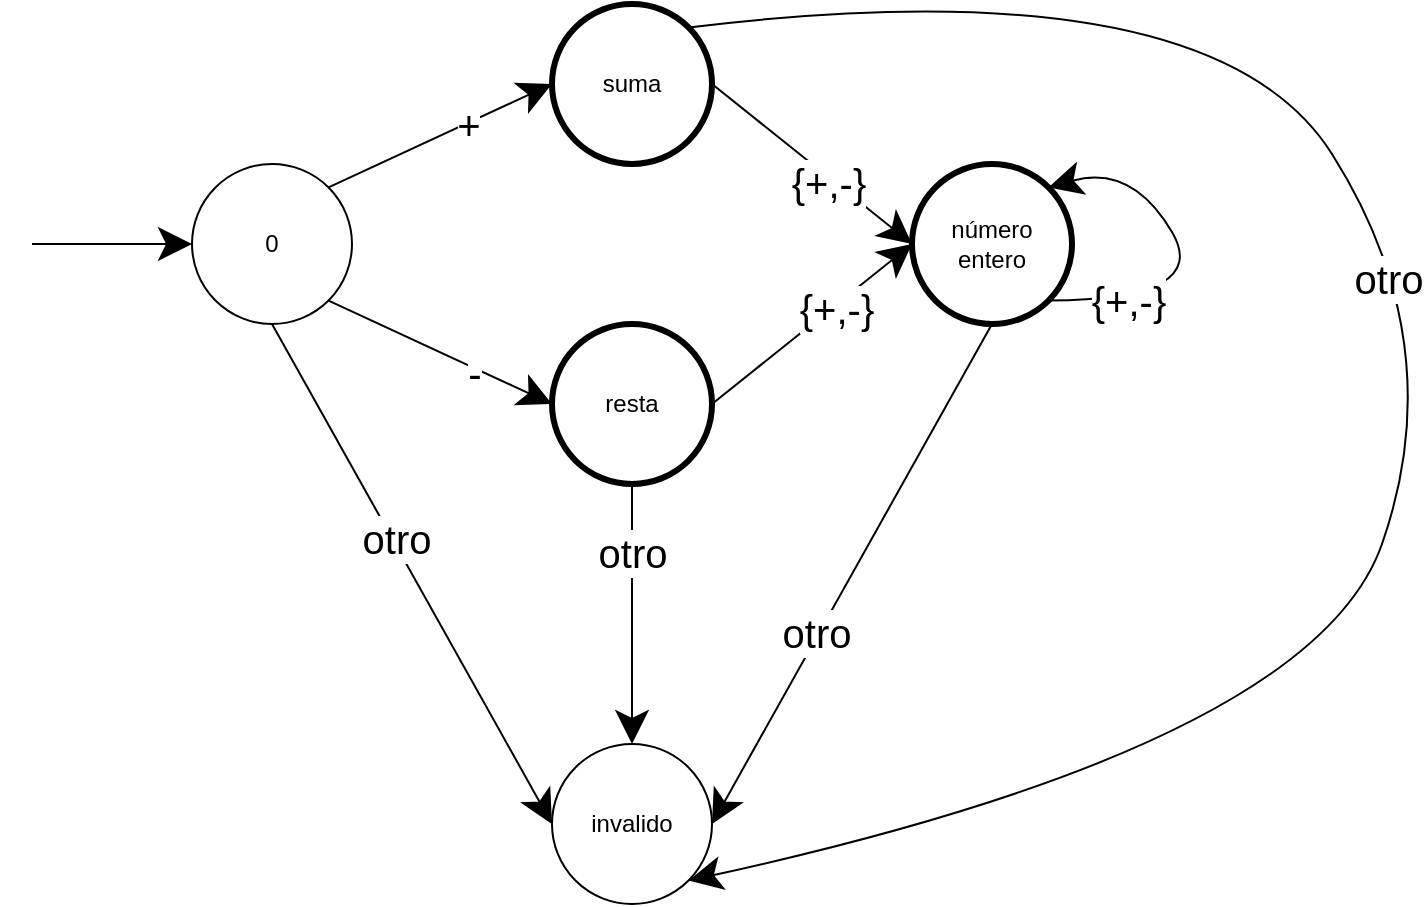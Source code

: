<mxfile version="15.3.4" type="device" pages="4"><diagram id="dsq37ywxfhs90imhGauE" name="Page-1"><mxGraphModel dx="1422" dy="725" grid="1" gridSize="10" guides="1" tooltips="1" connect="1" arrows="1" fold="1" page="1" pageScale="1" pageWidth="850" pageHeight="1100" math="0" shadow="0"><root><mxCell id="0"/><mxCell id="1" parent="0"/><mxCell id="EtIt2_x0Xszi_glkNeuJ-6" style="edgeStyle=none;curved=1;rounded=0;orthogonalLoop=1;jettySize=auto;html=1;exitX=1;exitY=1;exitDx=0;exitDy=0;entryX=0;entryY=0.5;entryDx=0;entryDy=0;endArrow=classic;startSize=14;endSize=14;sourcePerimeterSpacing=8;targetPerimeterSpacing=8;endFill=1;" edge="1" parent="1" source="EtIt2_x0Xszi_glkNeuJ-2" target="EtIt2_x0Xszi_glkNeuJ-5"><mxGeometry relative="1" as="geometry"/></mxCell><mxCell id="EtIt2_x0Xszi_glkNeuJ-9" value="-" style="edgeLabel;html=1;align=center;verticalAlign=middle;resizable=0;points=[];fontSize=20;" vertex="1" connectable="0" parent="EtIt2_x0Xszi_glkNeuJ-6"><mxGeometry x="0.316" y="-2" relative="1" as="geometry"><mxPoint as="offset"/></mxGeometry></mxCell><mxCell id="EtIt2_x0Xszi_glkNeuJ-7" style="edgeStyle=none;curved=1;rounded=0;orthogonalLoop=1;jettySize=auto;html=1;exitX=1;exitY=0;exitDx=0;exitDy=0;entryX=0;entryY=0.5;entryDx=0;entryDy=0;endArrow=classic;endFill=1;startSize=14;endSize=14;sourcePerimeterSpacing=8;targetPerimeterSpacing=8;" edge="1" parent="1" source="EtIt2_x0Xszi_glkNeuJ-2" target="EtIt2_x0Xszi_glkNeuJ-4"><mxGeometry relative="1" as="geometry"/></mxCell><mxCell id="EtIt2_x0Xszi_glkNeuJ-8" value="&lt;div style=&quot;font-size: 20px;&quot;&gt;+&lt;/div&gt;" style="edgeLabel;html=1;align=center;verticalAlign=middle;resizable=0;points=[];fontSize=20;" vertex="1" connectable="0" parent="EtIt2_x0Xszi_glkNeuJ-7"><mxGeometry x="0.251" relative="1" as="geometry"><mxPoint as="offset"/></mxGeometry></mxCell><mxCell id="qRuNoVvkEdt4hJols6TD-2" style="edgeStyle=none;curved=1;rounded=0;orthogonalLoop=1;jettySize=auto;html=1;exitX=0.5;exitY=1;exitDx=0;exitDy=0;entryX=0;entryY=0.5;entryDx=0;entryDy=0;fontSize=20;endArrow=classic;endFill=1;startSize=14;endSize=14;sourcePerimeterSpacing=8;targetPerimeterSpacing=8;" edge="1" parent="1" source="EtIt2_x0Xszi_glkNeuJ-2" target="qRuNoVvkEdt4hJols6TD-1"><mxGeometry relative="1" as="geometry"/></mxCell><mxCell id="qRuNoVvkEdt4hJols6TD-3" value="otro" style="edgeLabel;html=1;align=center;verticalAlign=middle;resizable=0;points=[];fontSize=20;" vertex="1" connectable="0" parent="qRuNoVvkEdt4hJols6TD-2"><mxGeometry x="-0.137" y="2" relative="1" as="geometry"><mxPoint as="offset"/></mxGeometry></mxCell><mxCell id="EtIt2_x0Xszi_glkNeuJ-2" value="0" style="ellipse;whiteSpace=wrap;html=1;aspect=fixed;hachureGap=4;pointerEvents=0;" vertex="1" parent="1"><mxGeometry x="160" y="360" width="80" height="80" as="geometry"/></mxCell><mxCell id="EtIt2_x0Xszi_glkNeuJ-3" value="" style="endArrow=classic;html=1;startSize=14;endSize=14;sourcePerimeterSpacing=8;targetPerimeterSpacing=8;entryX=0;entryY=0.5;entryDx=0;entryDy=0;" edge="1" parent="1" target="EtIt2_x0Xszi_glkNeuJ-2"><mxGeometry width="50" height="50" relative="1" as="geometry"><mxPoint x="80" y="400" as="sourcePoint"/><mxPoint x="140" y="400" as="targetPoint"/></mxGeometry></mxCell><mxCell id="EtIt2_x0Xszi_glkNeuJ-11" style="edgeStyle=none;curved=1;rounded=0;orthogonalLoop=1;jettySize=auto;html=1;exitX=1;exitY=0.5;exitDx=0;exitDy=0;entryX=0;entryY=0.5;entryDx=0;entryDy=0;fontSize=20;endArrow=classic;endFill=1;startSize=14;endSize=14;sourcePerimeterSpacing=8;targetPerimeterSpacing=8;" edge="1" parent="1" source="EtIt2_x0Xszi_glkNeuJ-4" target="EtIt2_x0Xszi_glkNeuJ-10"><mxGeometry relative="1" as="geometry"/></mxCell><mxCell id="EtIt2_x0Xszi_glkNeuJ-13" value="{+,-}" style="edgeLabel;html=1;align=center;verticalAlign=middle;resizable=0;points=[];fontSize=20;" vertex="1" connectable="0" parent="EtIt2_x0Xszi_glkNeuJ-11"><mxGeometry x="0.185" y="-2" relative="1" as="geometry"><mxPoint as="offset"/></mxGeometry></mxCell><mxCell id="qRuNoVvkEdt4hJols6TD-8" style="edgeStyle=none;curved=1;rounded=0;orthogonalLoop=1;jettySize=auto;html=1;exitX=1;exitY=0;exitDx=0;exitDy=0;entryX=1;entryY=1;entryDx=0;entryDy=0;fontSize=20;endArrow=classic;endFill=1;startSize=14;endSize=14;sourcePerimeterSpacing=8;targetPerimeterSpacing=8;" edge="1" parent="1" source="EtIt2_x0Xszi_glkNeuJ-4" target="qRuNoVvkEdt4hJols6TD-1"><mxGeometry relative="1" as="geometry"><Array as="points"><mxPoint x="670" y="260"/><mxPoint x="790" y="450"/><mxPoint x="720" y="650"/></Array></mxGeometry></mxCell><mxCell id="qRuNoVvkEdt4hJols6TD-9" value="otro" style="edgeLabel;html=1;align=center;verticalAlign=middle;resizable=0;points=[];fontSize=20;" vertex="1" connectable="0" parent="qRuNoVvkEdt4hJols6TD-8"><mxGeometry x="-0.131" y="-10" relative="1" as="geometry"><mxPoint as="offset"/></mxGeometry></mxCell><mxCell id="EtIt2_x0Xszi_glkNeuJ-4" value="suma" style="ellipse;whiteSpace=wrap;html=1;aspect=fixed;hachureGap=4;pointerEvents=0;strokeWidth=3;" vertex="1" parent="1"><mxGeometry x="340" y="280" width="80" height="80" as="geometry"/></mxCell><mxCell id="EtIt2_x0Xszi_glkNeuJ-12" style="edgeStyle=none;curved=1;rounded=0;orthogonalLoop=1;jettySize=auto;html=1;exitX=1;exitY=0.5;exitDx=0;exitDy=0;entryX=0;entryY=0.5;entryDx=0;entryDy=0;fontSize=20;endArrow=classic;endFill=1;startSize=14;endSize=14;sourcePerimeterSpacing=8;targetPerimeterSpacing=8;" edge="1" parent="1" source="EtIt2_x0Xszi_glkNeuJ-5" target="EtIt2_x0Xszi_glkNeuJ-10"><mxGeometry relative="1" as="geometry"/></mxCell><mxCell id="EtIt2_x0Xszi_glkNeuJ-14" value="{+,-}" style="edgeLabel;html=1;align=center;verticalAlign=middle;resizable=0;points=[];fontSize=20;" vertex="1" connectable="0" parent="EtIt2_x0Xszi_glkNeuJ-12"><mxGeometry x="0.224" y="-1" relative="1" as="geometry"><mxPoint as="offset"/></mxGeometry></mxCell><mxCell id="qRuNoVvkEdt4hJols6TD-6" style="edgeStyle=none;curved=1;rounded=0;orthogonalLoop=1;jettySize=auto;html=1;exitX=0.5;exitY=1;exitDx=0;exitDy=0;entryX=0.5;entryY=0;entryDx=0;entryDy=0;fontSize=20;endArrow=classic;endFill=1;startSize=14;endSize=14;sourcePerimeterSpacing=8;targetPerimeterSpacing=8;" edge="1" parent="1" source="EtIt2_x0Xszi_glkNeuJ-5" target="qRuNoVvkEdt4hJols6TD-1"><mxGeometry relative="1" as="geometry"/></mxCell><mxCell id="qRuNoVvkEdt4hJols6TD-7" value="otro" style="edgeLabel;html=1;align=center;verticalAlign=middle;resizable=0;points=[];fontSize=20;" vertex="1" connectable="0" parent="qRuNoVvkEdt4hJols6TD-6"><mxGeometry x="-0.48" relative="1" as="geometry"><mxPoint as="offset"/></mxGeometry></mxCell><mxCell id="EtIt2_x0Xszi_glkNeuJ-5" value="resta" style="ellipse;whiteSpace=wrap;html=1;aspect=fixed;hachureGap=4;pointerEvents=0;strokeWidth=3;" vertex="1" parent="1"><mxGeometry x="340" y="440" width="80" height="80" as="geometry"/></mxCell><mxCell id="qRuNoVvkEdt4hJols6TD-4" style="edgeStyle=none;curved=1;rounded=0;orthogonalLoop=1;jettySize=auto;html=1;exitX=0.5;exitY=1;exitDx=0;exitDy=0;entryX=1;entryY=0.5;entryDx=0;entryDy=0;fontSize=20;endArrow=classic;endFill=1;startSize=14;endSize=14;sourcePerimeterSpacing=8;targetPerimeterSpacing=8;" edge="1" parent="1" source="EtIt2_x0Xszi_glkNeuJ-10" target="qRuNoVvkEdt4hJols6TD-1"><mxGeometry relative="1" as="geometry"/></mxCell><mxCell id="qRuNoVvkEdt4hJols6TD-5" value="&lt;div&gt;otro&lt;/div&gt;" style="edgeLabel;html=1;align=center;verticalAlign=middle;resizable=0;points=[];fontSize=20;" vertex="1" connectable="0" parent="qRuNoVvkEdt4hJols6TD-4"><mxGeometry x="0.237" y="-2" relative="1" as="geometry"><mxPoint as="offset"/></mxGeometry></mxCell><mxCell id="EtIt2_x0Xszi_glkNeuJ-10" value="&lt;div&gt;número&lt;/div&gt;&lt;div&gt;entero&lt;/div&gt;" style="ellipse;whiteSpace=wrap;html=1;aspect=fixed;hachureGap=4;pointerEvents=0;strokeWidth=3;" vertex="1" parent="1"><mxGeometry x="520" y="360" width="80" height="80" as="geometry"/></mxCell><mxCell id="EtIt2_x0Xszi_glkNeuJ-15" style="edgeStyle=none;curved=1;rounded=0;orthogonalLoop=1;jettySize=auto;html=1;exitX=1;exitY=1;exitDx=0;exitDy=0;entryX=1;entryY=0;entryDx=0;entryDy=0;fontSize=20;endArrow=classic;endFill=1;startSize=14;endSize=14;sourcePerimeterSpacing=8;targetPerimeterSpacing=8;" edge="1" parent="1" source="EtIt2_x0Xszi_glkNeuJ-10" target="EtIt2_x0Xszi_glkNeuJ-10"><mxGeometry relative="1" as="geometry"><Array as="points"><mxPoint x="670" y="428"/><mxPoint x="630" y="360"/></Array></mxGeometry></mxCell><mxCell id="EtIt2_x0Xszi_glkNeuJ-16" value="{+,-}" style="edgeLabel;html=1;align=center;verticalAlign=middle;resizable=0;points=[];fontSize=20;" vertex="1" connectable="0" parent="EtIt2_x0Xszi_glkNeuJ-15"><mxGeometry x="-0.612" relative="1" as="geometry"><mxPoint as="offset"/></mxGeometry></mxCell><mxCell id="qRuNoVvkEdt4hJols6TD-1" value="invalido" style="ellipse;whiteSpace=wrap;html=1;aspect=fixed;hachureGap=4;pointerEvents=0;" vertex="1" parent="1"><mxGeometry x="340" y="650" width="80" height="80" as="geometry"/></mxCell></root></mxGraphModel></diagram><diagram id="F6CL1GU1m-FYoEpmfRcl" name="Page-2"><mxGraphModel dx="1422" dy="725" grid="1" gridSize="10" guides="1" tooltips="1" connect="1" arrows="1" fold="1" page="1" pageScale="1" pageWidth="850" pageHeight="1100" math="0" shadow="0"><root><mxCell id="mpxROw1UfX0_zqS15Z-U-0"/><mxCell id="mpxROw1UfX0_zqS15Z-U-1" parent="mpxROw1UfX0_zqS15Z-U-0"/><mxCell id="mpxROw1UfX0_zqS15Z-U-2" style="edgeStyle=none;curved=1;rounded=0;orthogonalLoop=1;jettySize=auto;html=1;exitX=1;exitY=0;exitDx=0;exitDy=0;entryX=0;entryY=0.5;entryDx=0;entryDy=0;fontSize=20;endArrow=classic;endFill=1;startSize=14;endSize=14;sourcePerimeterSpacing=8;targetPerimeterSpacing=8;" edge="1" parent="mpxROw1UfX0_zqS15Z-U-1" source="mpxROw1UfX0_zqS15Z-U-6" target="mpxROw1UfX0_zqS15Z-U-12"><mxGeometry relative="1" as="geometry"/></mxCell><mxCell id="mpxROw1UfX0_zqS15Z-U-3" value="D" style="edgeLabel;html=1;align=center;verticalAlign=middle;resizable=0;points=[];fontSize=20;" vertex="1" connectable="0" parent="mpxROw1UfX0_zqS15Z-U-2"><mxGeometry x="-0.354" relative="1" as="geometry"><mxPoint as="offset"/></mxGeometry></mxCell><mxCell id="mpxROw1UfX0_zqS15Z-U-4" style="edgeStyle=none;curved=1;rounded=0;orthogonalLoop=1;jettySize=auto;html=1;exitX=1;exitY=1;exitDx=0;exitDy=0;entryX=0;entryY=0.5;entryDx=0;entryDy=0;fontSize=20;endArrow=classic;endFill=1;startSize=14;endSize=14;sourcePerimeterSpacing=8;targetPerimeterSpacing=8;" edge="1" parent="mpxROw1UfX0_zqS15Z-U-1" source="mpxROw1UfX0_zqS15Z-U-6" target="mpxROw1UfX0_zqS15Z-U-26"><mxGeometry relative="1" as="geometry"/></mxCell><mxCell id="mpxROw1UfX0_zqS15Z-U-5" value="!=D" style="edgeLabel;html=1;align=center;verticalAlign=middle;resizable=0;points=[];fontSize=20;" vertex="1" connectable="0" parent="mpxROw1UfX0_zqS15Z-U-4"><mxGeometry x="-0.211" y="-4" relative="1" as="geometry"><mxPoint as="offset"/></mxGeometry></mxCell><mxCell id="mpxROw1UfX0_zqS15Z-U-6" value="0" style="ellipse;whiteSpace=wrap;html=1;aspect=fixed;hachureGap=4;pointerEvents=0;" vertex="1" parent="mpxROw1UfX0_zqS15Z-U-1"><mxGeometry x="160" y="140" width="80" height="80" as="geometry"/></mxCell><mxCell id="mpxROw1UfX0_zqS15Z-U-7" value="" style="endArrow=classic;html=1;startSize=14;endSize=14;sourcePerimeterSpacing=8;targetPerimeterSpacing=8;entryX=0;entryY=0.5;entryDx=0;entryDy=0;" edge="1" parent="mpxROw1UfX0_zqS15Z-U-1"><mxGeometry width="50" height="50" relative="1" as="geometry"><mxPoint x="80" y="179.5" as="sourcePoint"/><mxPoint x="160" y="179.5" as="targetPoint"/></mxGeometry></mxCell><mxCell id="mpxROw1UfX0_zqS15Z-U-8" style="edgeStyle=none;curved=1;rounded=0;orthogonalLoop=1;jettySize=auto;html=1;exitX=1;exitY=0.5;exitDx=0;exitDy=0;entryX=0;entryY=0.5;entryDx=0;entryDy=0;fontSize=20;endArrow=classic;endFill=1;startSize=14;endSize=14;sourcePerimeterSpacing=8;targetPerimeterSpacing=8;" edge="1" parent="mpxROw1UfX0_zqS15Z-U-1" source="mpxROw1UfX0_zqS15Z-U-12" target="mpxROw1UfX0_zqS15Z-U-17"><mxGeometry relative="1" as="geometry"/></mxCell><mxCell id="mpxROw1UfX0_zqS15Z-U-9" value="O" style="edgeLabel;html=1;align=center;verticalAlign=middle;resizable=0;points=[];fontSize=20;" vertex="1" connectable="0" parent="mpxROw1UfX0_zqS15Z-U-8"><mxGeometry x="-0.446" y="2" relative="1" as="geometry"><mxPoint as="offset"/></mxGeometry></mxCell><mxCell id="mpxROw1UfX0_zqS15Z-U-10" style="edgeStyle=none;curved=1;rounded=0;orthogonalLoop=1;jettySize=auto;html=1;exitX=1;exitY=1;exitDx=0;exitDy=0;entryX=0;entryY=0;entryDx=0;entryDy=0;fontSize=20;endArrow=classic;endFill=1;startSize=14;endSize=14;sourcePerimeterSpacing=8;targetPerimeterSpacing=8;" edge="1" parent="mpxROw1UfX0_zqS15Z-U-1" source="mpxROw1UfX0_zqS15Z-U-12" target="mpxROw1UfX0_zqS15Z-U-26"><mxGeometry relative="1" as="geometry"/></mxCell><mxCell id="mpxROw1UfX0_zqS15Z-U-11" value="!=O" style="edgeLabel;html=1;align=center;verticalAlign=middle;resizable=0;points=[];fontSize=20;" vertex="1" connectable="0" parent="mpxROw1UfX0_zqS15Z-U-10"><mxGeometry x="-0.263" relative="1" as="geometry"><mxPoint x="1" as="offset"/></mxGeometry></mxCell><mxCell id="mpxROw1UfX0_zqS15Z-U-12" value="D" style="ellipse;whiteSpace=wrap;html=1;aspect=fixed;hachureGap=4;pointerEvents=0;strokeWidth=3;" vertex="1" parent="mpxROw1UfX0_zqS15Z-U-1"><mxGeometry x="280" y="60" width="80" height="80" as="geometry"/></mxCell><mxCell id="mpxROw1UfX0_zqS15Z-U-13" style="edgeStyle=none;curved=1;rounded=0;orthogonalLoop=1;jettySize=auto;html=1;exitX=1;exitY=0.5;exitDx=0;exitDy=0;entryX=0;entryY=0.5;entryDx=0;entryDy=0;fontSize=20;endArrow=classic;endFill=1;startSize=14;endSize=14;sourcePerimeterSpacing=8;targetPerimeterSpacing=8;" edge="1" parent="mpxROw1UfX0_zqS15Z-U-1" source="mpxROw1UfX0_zqS15Z-U-17" target="mpxROw1UfX0_zqS15Z-U-22"><mxGeometry relative="1" as="geometry"/></mxCell><mxCell id="mpxROw1UfX0_zqS15Z-U-14" value="N" style="edgeLabel;html=1;align=center;verticalAlign=middle;resizable=0;points=[];fontSize=20;" vertex="1" connectable="0" parent="mpxROw1UfX0_zqS15Z-U-13"><mxGeometry x="-0.418" y="-1" relative="1" as="geometry"><mxPoint as="offset"/></mxGeometry></mxCell><mxCell id="mpxROw1UfX0_zqS15Z-U-15" style="edgeStyle=none;curved=1;rounded=0;orthogonalLoop=1;jettySize=auto;html=1;exitX=0.5;exitY=1;exitDx=0;exitDy=0;entryX=0.5;entryY=0;entryDx=0;entryDy=0;fontSize=20;endArrow=classic;endFill=1;startSize=14;endSize=14;sourcePerimeterSpacing=8;targetPerimeterSpacing=8;" edge="1" parent="mpxROw1UfX0_zqS15Z-U-1" source="mpxROw1UfX0_zqS15Z-U-17" target="mpxROw1UfX0_zqS15Z-U-26"><mxGeometry relative="1" as="geometry"/></mxCell><mxCell id="mpxROw1UfX0_zqS15Z-U-16" value="!=N" style="edgeLabel;html=1;align=center;verticalAlign=middle;resizable=0;points=[];fontSize=20;" vertex="1" connectable="0" parent="mpxROw1UfX0_zqS15Z-U-15"><mxGeometry x="-0.387" y="2" relative="1" as="geometry"><mxPoint as="offset"/></mxGeometry></mxCell><mxCell id="mpxROw1UfX0_zqS15Z-U-17" value="DO" style="ellipse;whiteSpace=wrap;html=1;aspect=fixed;hachureGap=4;pointerEvents=0;strokeWidth=3;" vertex="1" parent="mpxROw1UfX0_zqS15Z-U-1"><mxGeometry x="425" y="60" width="80" height="80" as="geometry"/></mxCell><mxCell id="mpxROw1UfX0_zqS15Z-U-18" style="edgeStyle=none;curved=1;rounded=0;orthogonalLoop=1;jettySize=auto;html=1;exitX=1;exitY=0.5;exitDx=0;exitDy=0;entryX=0;entryY=0.5;entryDx=0;entryDy=0;fontSize=20;endArrow=classic;endFill=1;startSize=14;endSize=14;sourcePerimeterSpacing=8;targetPerimeterSpacing=8;" edge="1" parent="mpxROw1UfX0_zqS15Z-U-1" source="mpxROw1UfX0_zqS15Z-U-22" target="mpxROw1UfX0_zqS15Z-U-25"><mxGeometry relative="1" as="geometry"/></mxCell><mxCell id="mpxROw1UfX0_zqS15Z-U-19" value="E" style="edgeLabel;html=1;align=center;verticalAlign=middle;resizable=0;points=[];fontSize=20;" vertex="1" connectable="0" parent="mpxROw1UfX0_zqS15Z-U-18"><mxGeometry x="-0.44" y="-2" relative="1" as="geometry"><mxPoint as="offset"/></mxGeometry></mxCell><mxCell id="mpxROw1UfX0_zqS15Z-U-20" style="edgeStyle=none;curved=1;rounded=0;orthogonalLoop=1;jettySize=auto;html=1;exitX=0.5;exitY=1;exitDx=0;exitDy=0;entryX=1;entryY=0;entryDx=0;entryDy=0;fontSize=20;endArrow=classic;endFill=1;startSize=14;endSize=14;sourcePerimeterSpacing=8;targetPerimeterSpacing=8;" edge="1" parent="mpxROw1UfX0_zqS15Z-U-1" source="mpxROw1UfX0_zqS15Z-U-22" target="mpxROw1UfX0_zqS15Z-U-26"><mxGeometry relative="1" as="geometry"/></mxCell><mxCell id="mpxROw1UfX0_zqS15Z-U-21" value="!=E" style="edgeLabel;html=1;align=center;verticalAlign=middle;resizable=0;points=[];fontSize=20;" vertex="1" connectable="0" parent="mpxROw1UfX0_zqS15Z-U-20"><mxGeometry x="-0.346" y="1" relative="1" as="geometry"><mxPoint as="offset"/></mxGeometry></mxCell><mxCell id="mpxROw1UfX0_zqS15Z-U-22" value="DON" style="ellipse;whiteSpace=wrap;html=1;aspect=fixed;hachureGap=4;pointerEvents=0;strokeWidth=3;" vertex="1" parent="mpxROw1UfX0_zqS15Z-U-1"><mxGeometry x="560" y="60" width="80" height="80" as="geometry"/></mxCell><mxCell id="mpxROw1UfX0_zqS15Z-U-23" style="edgeStyle=none;curved=1;rounded=0;orthogonalLoop=1;jettySize=auto;html=1;exitX=0.5;exitY=1;exitDx=0;exitDy=0;entryX=1;entryY=0.5;entryDx=0;entryDy=0;fontSize=20;endArrow=classic;endFill=1;startSize=14;endSize=14;sourcePerimeterSpacing=8;targetPerimeterSpacing=8;" edge="1" parent="mpxROw1UfX0_zqS15Z-U-1" source="mpxROw1UfX0_zqS15Z-U-25" target="mpxROw1UfX0_zqS15Z-U-26"><mxGeometry relative="1" as="geometry"/></mxCell><mxCell id="mpxROw1UfX0_zqS15Z-U-24" value="&lt;font style=&quot;font-size: 15px&quot;&gt;cualquiera&lt;/font&gt;" style="edgeLabel;html=1;align=center;verticalAlign=middle;resizable=0;points=[];fontSize=20;" vertex="1" connectable="0" parent="mpxROw1UfX0_zqS15Z-U-23"><mxGeometry x="0.184" y="-3" relative="1" as="geometry"><mxPoint as="offset"/></mxGeometry></mxCell><mxCell id="mpxROw1UfX0_zqS15Z-U-25" value="DONE" style="ellipse;whiteSpace=wrap;html=1;aspect=fixed;hachureGap=4;pointerEvents=0;strokeWidth=3;" vertex="1" parent="mpxROw1UfX0_zqS15Z-U-1"><mxGeometry x="690" y="60" width="80" height="80" as="geometry"/></mxCell><mxCell id="mpxROw1UfX0_zqS15Z-U-26" value="palabra" style="ellipse;whiteSpace=wrap;html=1;aspect=fixed;hachureGap=4;pointerEvents=0;strokeWidth=3;" vertex="1" parent="mpxROw1UfX0_zqS15Z-U-1"><mxGeometry x="410" y="270" width="80" height="80" as="geometry"/></mxCell></root></mxGraphModel></diagram><diagram id="B-rlUXFt4GHc11cvTNLA" name="Page-3"><mxGraphModel dx="1422" dy="725" grid="1" gridSize="10" guides="1" tooltips="1" connect="1" arrows="1" fold="1" page="1" pageScale="1" pageWidth="850" pageHeight="1100" math="0" shadow="0"><root><mxCell id="FQRSC9OtLY3CibRUf6r9-0"/><mxCell id="FQRSC9OtLY3CibRUf6r9-1" parent="FQRSC9OtLY3CibRUf6r9-0"/><mxCell id="E0KSw1B74I23zovAEKf7-3" style="edgeStyle=none;curved=1;rounded=0;orthogonalLoop=1;jettySize=auto;html=1;exitX=1;exitY=0;exitDx=0;exitDy=0;entryX=0;entryY=0.5;entryDx=0;entryDy=0;fontSize=20;endArrow=classic;endFill=1;startSize=14;endSize=14;sourcePerimeterSpacing=8;targetPerimeterSpacing=8;" edge="1" parent="FQRSC9OtLY3CibRUf6r9-1" source="E0KSw1B74I23zovAEKf7-0" target="E0KSw1B74I23zovAEKf7-2"><mxGeometry relative="1" as="geometry"/></mxCell><mxCell id="E0KSw1B74I23zovAEKf7-4" value="{0,1}" style="edgeLabel;html=1;align=center;verticalAlign=middle;resizable=0;points=[];fontSize=20;" vertex="1" connectable="0" parent="E0KSw1B74I23zovAEKf7-3"><mxGeometry x="-0.336" y="-1" relative="1" as="geometry"><mxPoint as="offset"/></mxGeometry></mxCell><mxCell id="E0KSw1B74I23zovAEKf7-8" style="edgeStyle=none;curved=1;rounded=0;orthogonalLoop=1;jettySize=auto;html=1;exitX=1;exitY=0.5;exitDx=0;exitDy=0;entryX=0;entryY=0.5;entryDx=0;entryDy=0;fontSize=20;endArrow=classic;endFill=1;startSize=14;endSize=14;sourcePerimeterSpacing=8;targetPerimeterSpacing=8;" edge="1" parent="FQRSC9OtLY3CibRUf6r9-1" source="E0KSw1B74I23zovAEKf7-0" target="E0KSw1B74I23zovAEKf7-7"><mxGeometry relative="1" as="geometry"/></mxCell><mxCell id="E0KSw1B74I23zovAEKf7-9" value="[2-9]" style="edgeLabel;html=1;align=center;verticalAlign=middle;resizable=0;points=[];fontSize=20;" vertex="1" connectable="0" parent="E0KSw1B74I23zovAEKf7-8"><mxGeometry x="-0.36" y="-1" relative="1" as="geometry"><mxPoint as="offset"/></mxGeometry></mxCell><mxCell id="E0KSw1B74I23zovAEKf7-13" style="edgeStyle=none;curved=1;rounded=0;orthogonalLoop=1;jettySize=auto;html=1;exitX=1;exitY=1;exitDx=0;exitDy=0;entryX=0;entryY=0.5;entryDx=0;entryDy=0;fontSize=20;endArrow=classic;endFill=1;startSize=14;endSize=14;sourcePerimeterSpacing=8;targetPerimeterSpacing=8;" edge="1" parent="FQRSC9OtLY3CibRUf6r9-1" source="E0KSw1B74I23zovAEKf7-0" target="E0KSw1B74I23zovAEKf7-12"><mxGeometry relative="1" as="geometry"/></mxCell><mxCell id="E0KSw1B74I23zovAEKf7-14" value="[a-f]" style="edgeLabel;html=1;align=center;verticalAlign=middle;resizable=0;points=[];fontSize=20;" vertex="1" connectable="0" parent="E0KSw1B74I23zovAEKf7-13"><mxGeometry x="-0.21" y="-2" relative="1" as="geometry"><mxPoint as="offset"/></mxGeometry></mxCell><mxCell id="E0KSw1B74I23zovAEKf7-29" style="edgeStyle=none;curved=1;rounded=0;orthogonalLoop=1;jettySize=auto;html=1;exitX=0.5;exitY=1;exitDx=0;exitDy=0;entryX=0;entryY=1;entryDx=0;entryDy=0;fontSize=20;endArrow=classic;endFill=1;startSize=14;endSize=14;sourcePerimeterSpacing=8;targetPerimeterSpacing=8;" edge="1" parent="FQRSC9OtLY3CibRUf6r9-1" source="E0KSw1B74I23zovAEKf7-0" target="E0KSw1B74I23zovAEKf7-18"><mxGeometry relative="1" as="geometry"><Array as="points"><mxPoint x="150" y="720"/></Array></mxGeometry></mxCell><mxCell id="E0KSw1B74I23zovAEKf7-30" value="otro" style="edgeLabel;html=1;align=center;verticalAlign=middle;resizable=0;points=[];fontSize=20;" vertex="1" connectable="0" parent="E0KSw1B74I23zovAEKf7-29"><mxGeometry x="0.342" y="64" relative="1" as="geometry"><mxPoint as="offset"/></mxGeometry></mxCell><mxCell id="E0KSw1B74I23zovAEKf7-0" value="0" style="ellipse;whiteSpace=wrap;html=1;aspect=fixed;hachureGap=4;pointerEvents=0;" vertex="1" parent="FQRSC9OtLY3CibRUf6r9-1"><mxGeometry x="120" y="320" width="80" height="80" as="geometry"/></mxCell><mxCell id="E0KSw1B74I23zovAEKf7-1" value="" style="endArrow=classic;html=1;fontSize=20;startSize=14;endSize=14;sourcePerimeterSpacing=8;targetPerimeterSpacing=8;entryX=0;entryY=0.5;entryDx=0;entryDy=0;" edge="1" parent="FQRSC9OtLY3CibRUf6r9-1" target="E0KSw1B74I23zovAEKf7-0"><mxGeometry width="50" height="50" relative="1" as="geometry"><mxPoint x="40" y="360" as="sourcePoint"/><mxPoint x="100" y="370" as="targetPoint"/></mxGeometry></mxCell><mxCell id="E0KSw1B74I23zovAEKf7-10" style="edgeStyle=none;curved=1;rounded=0;orthogonalLoop=1;jettySize=auto;html=1;exitX=0.5;exitY=1;exitDx=0;exitDy=0;entryX=0.5;entryY=0;entryDx=0;entryDy=0;fontSize=20;endArrow=classic;endFill=1;startSize=14;endSize=14;sourcePerimeterSpacing=8;targetPerimeterSpacing=8;" edge="1" parent="FQRSC9OtLY3CibRUf6r9-1" source="E0KSw1B74I23zovAEKf7-2" target="E0KSw1B74I23zovAEKf7-7"><mxGeometry relative="1" as="geometry"/></mxCell><mxCell id="E0KSw1B74I23zovAEKf7-11" value="[2-9]" style="edgeLabel;html=1;align=center;verticalAlign=middle;resizable=0;points=[];fontSize=20;" vertex="1" connectable="0" parent="E0KSw1B74I23zovAEKf7-10"><mxGeometry x="-0.425" y="1" relative="1" as="geometry"><mxPoint as="offset"/></mxGeometry></mxCell><mxCell id="E0KSw1B74I23zovAEKf7-2" value="BIN" style="ellipse;whiteSpace=wrap;html=1;aspect=fixed;hachureGap=4;pointerEvents=0;strokeWidth=3;" vertex="1" parent="FQRSC9OtLY3CibRUf6r9-1"><mxGeometry x="280" y="160" width="80" height="80" as="geometry"/></mxCell><mxCell id="E0KSw1B74I23zovAEKf7-5" style="edgeStyle=none;curved=1;rounded=0;orthogonalLoop=1;jettySize=auto;html=1;exitX=0;exitY=0;exitDx=0;exitDy=0;entryX=1;entryY=0;entryDx=0;entryDy=0;fontSize=20;endArrow=classic;endFill=1;startSize=14;endSize=14;sourcePerimeterSpacing=8;targetPerimeterSpacing=8;" edge="1" parent="FQRSC9OtLY3CibRUf6r9-1" source="E0KSw1B74I23zovAEKf7-2" target="E0KSw1B74I23zovAEKf7-2"><mxGeometry relative="1" as="geometry"><Array as="points"><mxPoint x="292" y="140"/><mxPoint x="320" y="120"/><mxPoint x="348" y="130"/></Array></mxGeometry></mxCell><mxCell id="E0KSw1B74I23zovAEKf7-6" value="{0,1}" style="edgeLabel;html=1;align=center;verticalAlign=middle;resizable=0;points=[];fontSize=20;" vertex="1" connectable="0" parent="E0KSw1B74I23zovAEKf7-5"><mxGeometry x="-0.163" y="-6" relative="1" as="geometry"><mxPoint as="offset"/></mxGeometry></mxCell><mxCell id="E0KSw1B74I23zovAEKf7-15" style="edgeStyle=none;curved=1;rounded=0;orthogonalLoop=1;jettySize=auto;html=1;exitX=0.5;exitY=1;exitDx=0;exitDy=0;entryX=0.5;entryY=0;entryDx=0;entryDy=0;fontSize=20;endArrow=classic;endFill=1;startSize=14;endSize=14;sourcePerimeterSpacing=8;targetPerimeterSpacing=8;" edge="1" parent="FQRSC9OtLY3CibRUf6r9-1" source="E0KSw1B74I23zovAEKf7-7" target="E0KSw1B74I23zovAEKf7-12"><mxGeometry relative="1" as="geometry"/></mxCell><mxCell id="E0KSw1B74I23zovAEKf7-16" value="[a-f]" style="edgeLabel;html=1;align=center;verticalAlign=middle;resizable=0;points=[];fontSize=20;" vertex="1" connectable="0" parent="E0KSw1B74I23zovAEKf7-15"><mxGeometry x="-0.371" y="1" relative="1" as="geometry"><mxPoint as="offset"/></mxGeometry></mxCell><mxCell id="E0KSw1B74I23zovAEKf7-7" value="DEC" style="ellipse;whiteSpace=wrap;html=1;aspect=fixed;hachureGap=4;pointerEvents=0;strokeWidth=3;" vertex="1" parent="FQRSC9OtLY3CibRUf6r9-1"><mxGeometry x="280" y="320" width="80" height="80" as="geometry"/></mxCell><mxCell id="E0KSw1B74I23zovAEKf7-17" style="edgeStyle=none;curved=1;rounded=0;orthogonalLoop=1;jettySize=auto;html=1;exitX=1;exitY=0.5;exitDx=0;exitDy=0;fontSize=20;endArrow=classic;endFill=1;startSize=14;endSize=14;sourcePerimeterSpacing=8;targetPerimeterSpacing=8;entryX=0;entryY=0.5;entryDx=0;entryDy=0;" edge="1" parent="FQRSC9OtLY3CibRUf6r9-1" source="E0KSw1B74I23zovAEKf7-12" target="E0KSw1B74I23zovAEKf7-18"><mxGeometry relative="1" as="geometry"><mxPoint x="420" y="510" as="targetPoint"/></mxGeometry></mxCell><mxCell id="E0KSw1B74I23zovAEKf7-19" value="x" style="edgeLabel;html=1;align=center;verticalAlign=middle;resizable=0;points=[];fontSize=20;" vertex="1" connectable="0" parent="E0KSw1B74I23zovAEKf7-17"><mxGeometry x="-0.367" relative="1" as="geometry"><mxPoint as="offset"/></mxGeometry></mxCell><mxCell id="E0KSw1B74I23zovAEKf7-12" value="HEX" style="ellipse;whiteSpace=wrap;html=1;aspect=fixed;hachureGap=4;pointerEvents=0;strokeWidth=3;" vertex="1" parent="FQRSC9OtLY3CibRUf6r9-1"><mxGeometry x="280" y="470" width="80" height="80" as="geometry"/></mxCell><mxCell id="E0KSw1B74I23zovAEKf7-21" style="edgeStyle=none;curved=1;rounded=0;orthogonalLoop=1;jettySize=auto;html=1;exitX=1;exitY=0.5;exitDx=0;exitDy=0;entryX=0;entryY=0.5;entryDx=0;entryDy=0;fontSize=20;endArrow=classic;endFill=1;startSize=14;endSize=14;sourcePerimeterSpacing=8;targetPerimeterSpacing=8;" edge="1" parent="FQRSC9OtLY3CibRUf6r9-1" source="E0KSw1B74I23zovAEKf7-18" target="E0KSw1B74I23zovAEKf7-20"><mxGeometry relative="1" as="geometry"/></mxCell><mxCell id="E0KSw1B74I23zovAEKf7-22" value="{0,1}" style="edgeLabel;html=1;align=center;verticalAlign=middle;resizable=0;points=[];fontSize=20;" vertex="1" connectable="0" parent="E0KSw1B74I23zovAEKf7-21"><mxGeometry x="-0.4" y="1" relative="1" as="geometry"><mxPoint as="offset"/></mxGeometry></mxCell><mxCell id="E0KSw1B74I23zovAEKf7-18" value="invalido" style="ellipse;whiteSpace=wrap;html=1;aspect=fixed;hachureGap=4;pointerEvents=0;strokeWidth=1;" vertex="1" parent="FQRSC9OtLY3CibRUf6r9-1"><mxGeometry x="450" y="470" width="80" height="80" as="geometry"/></mxCell><mxCell id="E0KSw1B74I23zovAEKf7-23" style="edgeStyle=none;curved=1;rounded=0;orthogonalLoop=1;jettySize=auto;html=1;exitX=0.5;exitY=1;exitDx=0;exitDy=0;entryX=0.5;entryY=1;entryDx=0;entryDy=0;fontSize=20;endArrow=classic;endFill=1;startSize=14;endSize=14;sourcePerimeterSpacing=8;targetPerimeterSpacing=8;" edge="1" parent="FQRSC9OtLY3CibRUf6r9-1" source="E0KSw1B74I23zovAEKf7-20" target="E0KSw1B74I23zovAEKf7-18"><mxGeometry relative="1" as="geometry"><Array as="points"><mxPoint x="580" y="630"/></Array></mxGeometry></mxCell><mxCell id="E0KSw1B74I23zovAEKf7-24" value="!={0,1}" style="edgeLabel;html=1;align=center;verticalAlign=middle;resizable=0;points=[];fontSize=20;" vertex="1" connectable="0" parent="E0KSw1B74I23zovAEKf7-23"><mxGeometry x="0.258" y="-21" relative="1" as="geometry"><mxPoint as="offset"/></mxGeometry></mxCell><mxCell id="E0KSw1B74I23zovAEKf7-20" value="BINHEX" style="ellipse;whiteSpace=wrap;html=1;aspect=fixed;hachureGap=4;pointerEvents=0;strokeWidth=3;" vertex="1" parent="FQRSC9OtLY3CibRUf6r9-1"><mxGeometry x="610" y="470" width="80" height="80" as="geometry"/></mxCell><mxCell id="E0KSw1B74I23zovAEKf7-25" style="edgeStyle=none;curved=1;rounded=0;orthogonalLoop=1;jettySize=auto;html=1;exitX=0.5;exitY=0;exitDx=0;exitDy=0;entryX=1;entryY=0.5;entryDx=0;entryDy=0;fontSize=20;endArrow=classic;endFill=1;startSize=14;endSize=14;sourcePerimeterSpacing=8;targetPerimeterSpacing=8;" edge="1" parent="FQRSC9OtLY3CibRUf6r9-1" source="E0KSw1B74I23zovAEKf7-20" target="E0KSw1B74I23zovAEKf7-20"><mxGeometry relative="1" as="geometry"><Array as="points"><mxPoint x="670" y="440"/><mxPoint x="710" y="440"/><mxPoint x="730" y="480"/></Array></mxGeometry></mxCell><mxCell id="E0KSw1B74I23zovAEKf7-26" value="{0,1}" style="edgeLabel;html=1;align=center;verticalAlign=middle;resizable=0;points=[];fontSize=20;" vertex="1" connectable="0" parent="E0KSw1B74I23zovAEKf7-25"><mxGeometry x="-0.461" y="-6" relative="1" as="geometry"><mxPoint as="offset"/></mxGeometry></mxCell><mxCell id="E0KSw1B74I23zovAEKf7-27" style="edgeStyle=none;curved=1;rounded=0;orthogonalLoop=1;jettySize=auto;html=1;exitX=1;exitY=0;exitDx=0;exitDy=0;entryX=1;entryY=1;entryDx=0;entryDy=0;fontSize=20;endArrow=classic;endFill=1;startSize=14;endSize=14;sourcePerimeterSpacing=8;targetPerimeterSpacing=8;" edge="1" parent="FQRSC9OtLY3CibRUf6r9-1" source="E0KSw1B74I23zovAEKf7-7" target="E0KSw1B74I23zovAEKf7-7"><mxGeometry relative="1" as="geometry"><Array as="points"><mxPoint x="380" y="330"/><mxPoint x="400" y="360"/><mxPoint x="390" y="388"/></Array></mxGeometry></mxCell><mxCell id="E0KSw1B74I23zovAEKf7-28" value="[0-9]" style="edgeLabel;html=1;align=center;verticalAlign=middle;resizable=0;points=[];fontSize=20;" vertex="1" connectable="0" parent="E0KSw1B74I23zovAEKf7-27"><mxGeometry x="-0.46" y="-7" relative="1" as="geometry"><mxPoint x="-1" as="offset"/></mxGeometry></mxCell></root></mxGraphModel></diagram><diagram id="mUb1NskcpRrEFAd6lIEN" name="Page-4"><mxGraphModel dx="1422" dy="725" grid="1" gridSize="10" guides="1" tooltips="1" connect="1" arrows="1" fold="1" page="1" pageScale="1" pageWidth="850" pageHeight="1100" math="0" shadow="0"><root><mxCell id="UVH68_CGO5nGoo88Pwx6-0"/><mxCell id="UVH68_CGO5nGoo88Pwx6-1" parent="UVH68_CGO5nGoo88Pwx6-0"/><mxCell id="ko25wAiA2eCAcKtNMpuw-4" style="edgeStyle=none;curved=1;rounded=0;orthogonalLoop=1;jettySize=auto;html=1;exitX=0.5;exitY=0;exitDx=0;exitDy=0;entryX=0;entryY=1;entryDx=0;entryDy=0;fontSize=20;endArrow=classic;endFill=1;startSize=14;endSize=14;sourcePerimeterSpacing=8;targetPerimeterSpacing=8;" edge="1" parent="UVH68_CGO5nGoo88Pwx6-1" source="ko25wAiA2eCAcKtNMpuw-0" target="ko25wAiA2eCAcKtNMpuw-3"><mxGeometry relative="1" as="geometry"/></mxCell><mxCell id="ko25wAiA2eCAcKtNMpuw-5" value="PA" style="edgeLabel;html=1;align=center;verticalAlign=middle;resizable=0;points=[];fontSize=20;" vertex="1" connectable="0" parent="ko25wAiA2eCAcKtNMpuw-4"><mxGeometry x="-0.391" y="2" relative="1" as="geometry"><mxPoint as="offset"/></mxGeometry></mxCell><mxCell id="ko25wAiA2eCAcKtNMpuw-8" style="edgeStyle=none;curved=1;rounded=0;orthogonalLoop=1;jettySize=auto;html=1;exitX=1;exitY=0;exitDx=0;exitDy=0;entryX=0;entryY=1;entryDx=0;entryDy=0;fontSize=20;endArrow=classic;endFill=1;startSize=14;endSize=14;sourcePerimeterSpacing=8;targetPerimeterSpacing=8;" edge="1" parent="UVH68_CGO5nGoo88Pwx6-1" source="ko25wAiA2eCAcKtNMpuw-0" target="ko25wAiA2eCAcKtNMpuw-7"><mxGeometry relative="1" as="geometry"><mxPoint x="180" y="330" as="sourcePoint"/></mxGeometry></mxCell><mxCell id="ko25wAiA2eCAcKtNMpuw-9" value="RA" style="edgeLabel;html=1;align=center;verticalAlign=middle;resizable=0;points=[];fontSize=20;" vertex="1" connectable="0" parent="ko25wAiA2eCAcKtNMpuw-8"><mxGeometry x="-0.371" relative="1" as="geometry"><mxPoint as="offset"/></mxGeometry></mxCell><mxCell id="ko25wAiA2eCAcKtNMpuw-19" style="edgeStyle=none;curved=1;rounded=0;orthogonalLoop=1;jettySize=auto;html=1;exitX=1;exitY=0.5;exitDx=0;exitDy=0;entryX=0;entryY=0.5;entryDx=0;entryDy=0;fontSize=20;endArrow=classic;endFill=1;startSize=14;endSize=14;sourcePerimeterSpacing=8;targetPerimeterSpacing=8;" edge="1" parent="UVH68_CGO5nGoo88Pwx6-1" source="ko25wAiA2eCAcKtNMpuw-0" target="ko25wAiA2eCAcKtNMpuw-18"><mxGeometry relative="1" as="geometry"/></mxCell><mxCell id="ko25wAiA2eCAcKtNMpuw-20" value="PE" style="edgeLabel;html=1;align=center;verticalAlign=middle;resizable=0;points=[];fontSize=20;" vertex="1" connectable="0" parent="ko25wAiA2eCAcKtNMpuw-19"><mxGeometry x="-0.243" y="3" relative="1" as="geometry"><mxPoint as="offset"/></mxGeometry></mxCell><mxCell id="ko25wAiA2eCAcKtNMpuw-49" style="edgeStyle=none;curved=1;rounded=0;orthogonalLoop=1;jettySize=auto;html=1;exitX=0.5;exitY=1;exitDx=0;exitDy=0;entryX=0;entryY=0.5;entryDx=0;entryDy=0;fontSize=20;endArrow=classic;endFill=1;startSize=14;endSize=14;sourcePerimeterSpacing=8;targetPerimeterSpacing=8;" edge="1" parent="UVH68_CGO5nGoo88Pwx6-1" source="ko25wAiA2eCAcKtNMpuw-0" target="ko25wAiA2eCAcKtNMpuw-41"><mxGeometry relative="1" as="geometry"/></mxCell><mxCell id="ko25wAiA2eCAcKtNMpuw-51" value="RI" style="edgeLabel;html=1;align=center;verticalAlign=middle;resizable=0;points=[];fontSize=20;" vertex="1" connectable="0" parent="ko25wAiA2eCAcKtNMpuw-49"><mxGeometry x="-0.226" y="1" relative="1" as="geometry"><mxPoint as="offset"/></mxGeometry></mxCell><mxCell id="ko25wAiA2eCAcKtNMpuw-50" style="edgeStyle=none;curved=1;rounded=0;orthogonalLoop=1;jettySize=auto;html=1;exitX=0;exitY=1;exitDx=0;exitDy=0;entryX=0;entryY=0.5;entryDx=0;entryDy=0;fontSize=20;endArrow=classic;endFill=1;startSize=14;endSize=14;sourcePerimeterSpacing=8;targetPerimeterSpacing=8;" edge="1" parent="UVH68_CGO5nGoo88Pwx6-1" source="ko25wAiA2eCAcKtNMpuw-0" target="ko25wAiA2eCAcKtNMpuw-44"><mxGeometry relative="1" as="geometry"/></mxCell><mxCell id="ko25wAiA2eCAcKtNMpuw-52" value="LI" style="edgeLabel;html=1;align=center;verticalAlign=middle;resizable=0;points=[];fontSize=20;" vertex="1" connectable="0" parent="ko25wAiA2eCAcKtNMpuw-50"><mxGeometry x="-0.16" y="-1" relative="1" as="geometry"><mxPoint as="offset"/></mxGeometry></mxCell><mxCell id="ko25wAiA2eCAcKtNMpuw-0" value="0" style="ellipse;whiteSpace=wrap;html=1;aspect=fixed;hachureGap=4;pointerEvents=0;" vertex="1" parent="UVH68_CGO5nGoo88Pwx6-1"><mxGeometry x="120" y="420" width="80" height="80" as="geometry"/></mxCell><mxCell id="ko25wAiA2eCAcKtNMpuw-1" value="" style="endArrow=classic;html=1;fontSize=20;startSize=14;endSize=14;sourcePerimeterSpacing=8;targetPerimeterSpacing=8;entryX=0;entryY=0.5;entryDx=0;entryDy=0;" edge="1" parent="UVH68_CGO5nGoo88Pwx6-1" target="ko25wAiA2eCAcKtNMpuw-0"><mxGeometry width="50" height="50" relative="1" as="geometry"><mxPoint x="40" y="460" as="sourcePoint"/><mxPoint x="100" y="470" as="targetPoint"/></mxGeometry></mxCell><mxCell id="ko25wAiA2eCAcKtNMpuw-54" style="edgeStyle=none;curved=1;rounded=0;orthogonalLoop=1;jettySize=auto;html=1;exitX=1;exitY=0.5;exitDx=0;exitDy=0;entryX=0;entryY=0;entryDx=0;entryDy=0;fontSize=20;endArrow=classic;endFill=1;startSize=14;endSize=14;sourcePerimeterSpacing=8;targetPerimeterSpacing=8;" edge="1" parent="UVH68_CGO5nGoo88Pwx6-1" source="ko25wAiA2eCAcKtNMpuw-2" target="ko25wAiA2eCAcKtNMpuw-53"><mxGeometry relative="1" as="geometry"/></mxCell><mxCell id="ko25wAiA2eCAcKtNMpuw-72" value="!={PA,RA}" style="edgeLabel;html=1;align=center;verticalAlign=middle;resizable=0;points=[];fontSize=20;" vertex="1" connectable="0" parent="ko25wAiA2eCAcKtNMpuw-54"><mxGeometry x="-0.145" y="1" relative="1" as="geometry"><mxPoint as="offset"/></mxGeometry></mxCell><mxCell id="ko25wAiA2eCAcKtNMpuw-2" value="#A" style="ellipse;whiteSpace=wrap;html=1;aspect=fixed;hachureGap=4;pointerEvents=0;strokeWidth=3;" vertex="1" parent="UVH68_CGO5nGoo88Pwx6-1"><mxGeometry x="390.72" y="150" width="80" height="80" as="geometry"/></mxCell><mxCell id="ko25wAiA2eCAcKtNMpuw-11" style="edgeStyle=none;curved=1;rounded=0;orthogonalLoop=1;jettySize=auto;html=1;exitX=1;exitY=0.5;exitDx=0;exitDy=0;entryX=0;entryY=0;entryDx=0;entryDy=0;fontSize=20;endArrow=classic;endFill=1;startSize=14;endSize=14;sourcePerimeterSpacing=8;targetPerimeterSpacing=8;" edge="1" parent="UVH68_CGO5nGoo88Pwx6-1" source="ko25wAiA2eCAcKtNMpuw-3" target="ko25wAiA2eCAcKtNMpuw-2"><mxGeometry relative="1" as="geometry"/></mxCell><mxCell id="ko25wAiA2eCAcKtNMpuw-12" value="RA" style="edgeLabel;html=1;align=center;verticalAlign=middle;resizable=0;points=[];fontSize=20;" vertex="1" connectable="0" parent="ko25wAiA2eCAcKtNMpuw-11"><mxGeometry x="-0.342" y="-1" relative="1" as="geometry"><mxPoint as="offset"/></mxGeometry></mxCell><mxCell id="ko25wAiA2eCAcKtNMpuw-61" style="edgeStyle=none;curved=1;rounded=0;orthogonalLoop=1;jettySize=auto;html=1;exitX=1;exitY=0;exitDx=0;exitDy=0;entryX=0.5;entryY=0;entryDx=0;entryDy=0;fontSize=20;endArrow=classic;endFill=1;startSize=14;endSize=14;sourcePerimeterSpacing=8;targetPerimeterSpacing=8;" edge="1" parent="UVH68_CGO5nGoo88Pwx6-1" source="ko25wAiA2eCAcKtNMpuw-3" target="ko25wAiA2eCAcKtNMpuw-53"><mxGeometry relative="1" as="geometry"><Array as="points"><mxPoint x="510" y="90"/><mxPoint x="570" y="120"/><mxPoint x="630" y="162"/><mxPoint x="740" y="270"/></Array></mxGeometry></mxCell><mxCell id="ko25wAiA2eCAcKtNMpuw-73" value="!={PA,RA}" style="edgeLabel;html=1;align=center;verticalAlign=middle;resizable=0;points=[];fontSize=20;" vertex="1" connectable="0" parent="ko25wAiA2eCAcKtNMpuw-61"><mxGeometry x="-0.074" y="-50" relative="1" as="geometry"><mxPoint x="72" y="-10" as="offset"/></mxGeometry></mxCell><mxCell id="ko25wAiA2eCAcKtNMpuw-3" value="PA" style="ellipse;whiteSpace=wrap;html=1;aspect=fixed;hachureGap=4;pointerEvents=0;" vertex="1" parent="UVH68_CGO5nGoo88Pwx6-1"><mxGeometry x="260.72" y="90" width="80" height="80" as="geometry"/></mxCell><mxCell id="ko25wAiA2eCAcKtNMpuw-10" style="edgeStyle=none;curved=1;rounded=0;orthogonalLoop=1;jettySize=auto;html=1;exitX=1;exitY=0.5;exitDx=0;exitDy=0;entryX=0;entryY=1;entryDx=0;entryDy=0;fontSize=20;endArrow=classic;endFill=1;startSize=14;endSize=14;sourcePerimeterSpacing=8;targetPerimeterSpacing=8;" edge="1" parent="UVH68_CGO5nGoo88Pwx6-1" source="ko25wAiA2eCAcKtNMpuw-7" target="ko25wAiA2eCAcKtNMpuw-2"><mxGeometry relative="1" as="geometry"/></mxCell><mxCell id="ko25wAiA2eCAcKtNMpuw-13" value="PA" style="edgeLabel;html=1;align=center;verticalAlign=middle;resizable=0;points=[];fontSize=20;" vertex="1" connectable="0" parent="ko25wAiA2eCAcKtNMpuw-10"><mxGeometry x="-0.348" relative="1" as="geometry"><mxPoint as="offset"/></mxGeometry></mxCell><mxCell id="ko25wAiA2eCAcKtNMpuw-60" style="edgeStyle=none;curved=1;rounded=0;orthogonalLoop=1;jettySize=auto;html=1;exitX=1;exitY=0.5;exitDx=0;exitDy=0;entryX=0;entryY=0;entryDx=0;entryDy=0;fontSize=20;endArrow=classic;endFill=1;startSize=14;endSize=14;sourcePerimeterSpacing=8;targetPerimeterSpacing=8;" edge="1" parent="UVH68_CGO5nGoo88Pwx6-1" source="ko25wAiA2eCAcKtNMpuw-7" target="ko25wAiA2eCAcKtNMpuw-53"><mxGeometry relative="1" as="geometry"/></mxCell><mxCell id="ko25wAiA2eCAcKtNMpuw-71" value="!={PA,RA}" style="edgeLabel;html=1;align=center;verticalAlign=middle;resizable=0;points=[];fontSize=20;" vertex="1" connectable="0" parent="ko25wAiA2eCAcKtNMpuw-60"><mxGeometry x="-0.227" y="-1" relative="1" as="geometry"><mxPoint as="offset"/></mxGeometry></mxCell><mxCell id="ko25wAiA2eCAcKtNMpuw-7" value="RA" style="ellipse;whiteSpace=wrap;html=1;aspect=fixed;hachureGap=4;pointerEvents=0;" vertex="1" parent="UVH68_CGO5nGoo88Pwx6-1"><mxGeometry x="270.72" y="230" width="80" height="80" as="geometry"/></mxCell><mxCell id="ko25wAiA2eCAcKtNMpuw-14" style="edgeStyle=none;curved=1;rounded=0;orthogonalLoop=1;jettySize=auto;html=1;exitX=0;exitY=0;exitDx=0;exitDy=0;entryX=1;entryY=0;entryDx=0;entryDy=0;fontSize=20;endArrow=classic;endFill=1;startSize=14;endSize=14;sourcePerimeterSpacing=8;targetPerimeterSpacing=8;" edge="1" parent="UVH68_CGO5nGoo88Pwx6-1" source="ko25wAiA2eCAcKtNMpuw-3" target="ko25wAiA2eCAcKtNMpuw-3"><mxGeometry relative="1" as="geometry"><Array as="points"><mxPoint x="272.72" y="60"/><mxPoint x="300.72" y="50"/><mxPoint x="328.72" y="60"/></Array></mxGeometry></mxCell><mxCell id="ko25wAiA2eCAcKtNMpuw-15" value="PA" style="edgeLabel;html=1;align=center;verticalAlign=middle;resizable=0;points=[];fontSize=20;" vertex="1" connectable="0" parent="ko25wAiA2eCAcKtNMpuw-14"><mxGeometry x="-0.321" y="-8" relative="1" as="geometry"><mxPoint x="-1" as="offset"/></mxGeometry></mxCell><mxCell id="ko25wAiA2eCAcKtNMpuw-16" style="edgeStyle=none;curved=1;rounded=0;orthogonalLoop=1;jettySize=auto;html=1;exitX=0;exitY=0;exitDx=0;exitDy=0;entryX=1;entryY=0;entryDx=0;entryDy=0;fontSize=20;endArrow=classic;endFill=1;startSize=14;endSize=14;sourcePerimeterSpacing=8;targetPerimeterSpacing=8;" edge="1" parent="UVH68_CGO5nGoo88Pwx6-1" source="ko25wAiA2eCAcKtNMpuw-7" target="ko25wAiA2eCAcKtNMpuw-7"><mxGeometry relative="1" as="geometry"><Array as="points"><mxPoint x="272.72" y="200"/><mxPoint x="328.72" y="200"/></Array></mxGeometry></mxCell><mxCell id="ko25wAiA2eCAcKtNMpuw-17" value="RA" style="edgeLabel;html=1;align=center;verticalAlign=middle;resizable=0;points=[];fontSize=20;" vertex="1" connectable="0" parent="ko25wAiA2eCAcKtNMpuw-16"><mxGeometry x="-0.201" y="-4" relative="1" as="geometry"><mxPoint as="offset"/></mxGeometry></mxCell><mxCell id="ko25wAiA2eCAcKtNMpuw-55" style="edgeStyle=none;curved=1;rounded=0;orthogonalLoop=1;jettySize=auto;html=1;exitX=1;exitY=0.5;exitDx=0;exitDy=0;entryX=0;entryY=0.5;entryDx=0;entryDy=0;fontSize=20;endArrow=classic;endFill=1;startSize=14;endSize=14;sourcePerimeterSpacing=8;targetPerimeterSpacing=8;" edge="1" parent="UVH68_CGO5nGoo88Pwx6-1" source="ko25wAiA2eCAcKtNMpuw-18" target="ko25wAiA2eCAcKtNMpuw-53"><mxGeometry relative="1" as="geometry"/></mxCell><mxCell id="ko25wAiA2eCAcKtNMpuw-70" value="!=PE" style="edgeLabel;html=1;align=center;verticalAlign=middle;resizable=0;points=[];fontSize=20;" vertex="1" connectable="0" parent="ko25wAiA2eCAcKtNMpuw-55"><mxGeometry x="-0.34" y="-2" relative="1" as="geometry"><mxPoint as="offset"/></mxGeometry></mxCell><mxCell id="ko25wAiA2eCAcKtNMpuw-18" value="#E" style="ellipse;whiteSpace=wrap;html=1;aspect=fixed;hachureGap=4;pointerEvents=0;strokeWidth=3;" vertex="1" parent="UVH68_CGO5nGoo88Pwx6-1"><mxGeometry x="340.72" y="370" width="80" height="80" as="geometry"/></mxCell><mxCell id="ko25wAiA2eCAcKtNMpuw-23" style="edgeStyle=none;curved=1;rounded=0;orthogonalLoop=1;jettySize=auto;html=1;exitX=1;exitY=1;exitDx=0;exitDy=0;entryX=0;entryY=0.5;entryDx=0;entryDy=0;fontSize=20;endArrow=classic;endFill=1;startSize=14;endSize=14;sourcePerimeterSpacing=8;targetPerimeterSpacing=8;" edge="1" parent="UVH68_CGO5nGoo88Pwx6-1" target="ko25wAiA2eCAcKtNMpuw-25" source="ko25wAiA2eCAcKtNMpuw-0"><mxGeometry relative="1" as="geometry"><mxPoint x="188.284" y="608.284" as="sourcePoint"/></mxGeometry></mxCell><mxCell id="ko25wAiA2eCAcKtNMpuw-24" value="LO" style="edgeLabel;html=1;align=center;verticalAlign=middle;resizable=0;points=[];fontSize=20;" vertex="1" connectable="0" parent="ko25wAiA2eCAcKtNMpuw-23"><mxGeometry x="-0.243" y="3" relative="1" as="geometry"><mxPoint as="offset"/></mxGeometry></mxCell><mxCell id="ko25wAiA2eCAcKtNMpuw-56" style="edgeStyle=none;curved=1;rounded=0;orthogonalLoop=1;jettySize=auto;html=1;exitX=1;exitY=0.5;exitDx=0;exitDy=0;entryX=0;entryY=1;entryDx=0;entryDy=0;fontSize=20;endArrow=classic;endFill=1;startSize=14;endSize=14;sourcePerimeterSpacing=8;targetPerimeterSpacing=8;" edge="1" parent="UVH68_CGO5nGoo88Pwx6-1" source="ko25wAiA2eCAcKtNMpuw-25" target="ko25wAiA2eCAcKtNMpuw-53"><mxGeometry relative="1" as="geometry"/></mxCell><mxCell id="ko25wAiA2eCAcKtNMpuw-65" value="!=LO" style="edgeLabel;html=1;align=center;verticalAlign=middle;resizable=0;points=[];fontSize=20;" vertex="1" connectable="0" parent="ko25wAiA2eCAcKtNMpuw-56"><mxGeometry x="-0.236" y="-1" relative="1" as="geometry"><mxPoint y="1" as="offset"/></mxGeometry></mxCell><mxCell id="ko25wAiA2eCAcKtNMpuw-25" value="#O" style="ellipse;whiteSpace=wrap;html=1;aspect=fixed;hachureGap=4;pointerEvents=0;strokeWidth=3;" vertex="1" parent="UVH68_CGO5nGoo88Pwx6-1"><mxGeometry x="380" y="500" width="80" height="80" as="geometry"/></mxCell><mxCell id="ko25wAiA2eCAcKtNMpuw-57" style="edgeStyle=none;curved=1;rounded=0;orthogonalLoop=1;jettySize=auto;html=1;exitX=1;exitY=0.5;exitDx=0;exitDy=0;entryX=0.5;entryY=1;entryDx=0;entryDy=0;fontSize=20;endArrow=classic;endFill=1;startSize=14;endSize=14;sourcePerimeterSpacing=8;targetPerimeterSpacing=8;" edge="1" parent="UVH68_CGO5nGoo88Pwx6-1" source="ko25wAiA2eCAcKtNMpuw-38" target="ko25wAiA2eCAcKtNMpuw-53"><mxGeometry relative="1" as="geometry"/></mxCell><mxCell id="ko25wAiA2eCAcKtNMpuw-63" value="!={LI,RI}" style="edgeLabel;html=1;align=center;verticalAlign=middle;resizable=0;points=[];fontSize=20;" vertex="1" connectable="0" parent="ko25wAiA2eCAcKtNMpuw-57"><mxGeometry x="-0.218" y="1" relative="1" as="geometry"><mxPoint as="offset"/></mxGeometry></mxCell><mxCell id="ko25wAiA2eCAcKtNMpuw-38" value="#I" style="ellipse;whiteSpace=wrap;html=1;aspect=fixed;hachureGap=4;pointerEvents=0;strokeWidth=3;" vertex="1" parent="UVH68_CGO5nGoo88Pwx6-1"><mxGeometry x="400" y="650" width="80" height="80" as="geometry"/></mxCell><mxCell id="ko25wAiA2eCAcKtNMpuw-39" style="edgeStyle=none;curved=1;rounded=0;orthogonalLoop=1;jettySize=auto;html=1;exitX=1;exitY=0.5;exitDx=0;exitDy=0;entryX=0;entryY=0;entryDx=0;entryDy=0;fontSize=20;endArrow=classic;endFill=1;startSize=14;endSize=14;sourcePerimeterSpacing=8;targetPerimeterSpacing=8;" edge="1" parent="UVH68_CGO5nGoo88Pwx6-1" source="ko25wAiA2eCAcKtNMpuw-41" target="ko25wAiA2eCAcKtNMpuw-38"><mxGeometry relative="1" as="geometry"/></mxCell><mxCell id="ko25wAiA2eCAcKtNMpuw-40" value="LI" style="edgeLabel;html=1;align=center;verticalAlign=middle;resizable=0;points=[];fontSize=20;" vertex="1" connectable="0" parent="ko25wAiA2eCAcKtNMpuw-39"><mxGeometry x="-0.342" y="-1" relative="1" as="geometry"><mxPoint as="offset"/></mxGeometry></mxCell><mxCell id="ko25wAiA2eCAcKtNMpuw-59" style="edgeStyle=none;curved=1;rounded=0;orthogonalLoop=1;jettySize=auto;html=1;exitX=1;exitY=0.5;exitDx=0;exitDy=0;entryX=0.5;entryY=1;entryDx=0;entryDy=0;fontSize=20;endArrow=classic;endFill=1;startSize=14;endSize=14;sourcePerimeterSpacing=8;targetPerimeterSpacing=8;" edge="1" parent="UVH68_CGO5nGoo88Pwx6-1" source="ko25wAiA2eCAcKtNMpuw-41" target="ko25wAiA2eCAcKtNMpuw-53"><mxGeometry relative="1" as="geometry"/></mxCell><mxCell id="ko25wAiA2eCAcKtNMpuw-64" value="!={LI,RI}" style="edgeLabel;html=1;align=center;verticalAlign=middle;resizable=0;points=[];fontSize=20;" vertex="1" connectable="0" parent="ko25wAiA2eCAcKtNMpuw-59"><mxGeometry x="-0.136" y="2" relative="1" as="geometry"><mxPoint x="-1" as="offset"/></mxGeometry></mxCell><mxCell id="ko25wAiA2eCAcKtNMpuw-41" value="RI" style="ellipse;whiteSpace=wrap;html=1;aspect=fixed;hachureGap=4;pointerEvents=0;" vertex="1" parent="UVH68_CGO5nGoo88Pwx6-1"><mxGeometry x="270" y="590" width="80" height="80" as="geometry"/></mxCell><mxCell id="ko25wAiA2eCAcKtNMpuw-42" style="edgeStyle=none;curved=1;rounded=0;orthogonalLoop=1;jettySize=auto;html=1;exitX=1;exitY=0.5;exitDx=0;exitDy=0;entryX=0;entryY=1;entryDx=0;entryDy=0;fontSize=20;endArrow=classic;endFill=1;startSize=14;endSize=14;sourcePerimeterSpacing=8;targetPerimeterSpacing=8;" edge="1" parent="UVH68_CGO5nGoo88Pwx6-1" source="ko25wAiA2eCAcKtNMpuw-44" target="ko25wAiA2eCAcKtNMpuw-38"><mxGeometry relative="1" as="geometry"/></mxCell><mxCell id="ko25wAiA2eCAcKtNMpuw-43" value="RI" style="edgeLabel;html=1;align=center;verticalAlign=middle;resizable=0;points=[];fontSize=20;" vertex="1" connectable="0" parent="ko25wAiA2eCAcKtNMpuw-42"><mxGeometry x="-0.348" relative="1" as="geometry"><mxPoint as="offset"/></mxGeometry></mxCell><mxCell id="ko25wAiA2eCAcKtNMpuw-58" style="edgeStyle=none;curved=1;rounded=0;orthogonalLoop=1;jettySize=auto;html=1;exitX=1;exitY=1;exitDx=0;exitDy=0;entryX=1;entryY=1;entryDx=0;entryDy=0;fontSize=20;endArrow=classic;endFill=1;startSize=14;endSize=14;sourcePerimeterSpacing=8;targetPerimeterSpacing=8;" edge="1" parent="UVH68_CGO5nGoo88Pwx6-1" source="ko25wAiA2eCAcKtNMpuw-44" target="ko25wAiA2eCAcKtNMpuw-53"><mxGeometry relative="1" as="geometry"><Array as="points"><mxPoint x="650" y="730"/></Array></mxGeometry></mxCell><mxCell id="ko25wAiA2eCAcKtNMpuw-62" value="!={LI,RI}" style="edgeLabel;html=1;align=center;verticalAlign=middle;resizable=0;points=[];fontSize=20;" vertex="1" connectable="0" parent="ko25wAiA2eCAcKtNMpuw-58"><mxGeometry x="-0.12" y="49" relative="1" as="geometry"><mxPoint as="offset"/></mxGeometry></mxCell><mxCell id="ko25wAiA2eCAcKtNMpuw-44" value="LI" style="ellipse;whiteSpace=wrap;html=1;aspect=fixed;hachureGap=4;pointerEvents=0;" vertex="1" parent="UVH68_CGO5nGoo88Pwx6-1"><mxGeometry x="280" y="730" width="80" height="80" as="geometry"/></mxCell><mxCell id="ko25wAiA2eCAcKtNMpuw-45" style="edgeStyle=none;curved=1;rounded=0;orthogonalLoop=1;jettySize=auto;html=1;exitX=0;exitY=0;exitDx=0;exitDy=0;entryX=1;entryY=0;entryDx=0;entryDy=0;fontSize=20;endArrow=classic;endFill=1;startSize=14;endSize=14;sourcePerimeterSpacing=8;targetPerimeterSpacing=8;" edge="1" parent="UVH68_CGO5nGoo88Pwx6-1" source="ko25wAiA2eCAcKtNMpuw-41" target="ko25wAiA2eCAcKtNMpuw-41"><mxGeometry relative="1" as="geometry"><Array as="points"><mxPoint x="282" y="560"/><mxPoint x="310" y="550"/><mxPoint x="338" y="560"/></Array></mxGeometry></mxCell><mxCell id="ko25wAiA2eCAcKtNMpuw-46" value="RI" style="edgeLabel;html=1;align=center;verticalAlign=middle;resizable=0;points=[];fontSize=20;" vertex="1" connectable="0" parent="ko25wAiA2eCAcKtNMpuw-45"><mxGeometry x="-0.321" y="-8" relative="1" as="geometry"><mxPoint x="-1" as="offset"/></mxGeometry></mxCell><mxCell id="ko25wAiA2eCAcKtNMpuw-47" style="edgeStyle=none;curved=1;rounded=0;orthogonalLoop=1;jettySize=auto;html=1;exitX=0;exitY=0;exitDx=0;exitDy=0;entryX=1;entryY=0;entryDx=0;entryDy=0;fontSize=20;endArrow=classic;endFill=1;startSize=14;endSize=14;sourcePerimeterSpacing=8;targetPerimeterSpacing=8;" edge="1" parent="UVH68_CGO5nGoo88Pwx6-1" source="ko25wAiA2eCAcKtNMpuw-44" target="ko25wAiA2eCAcKtNMpuw-44"><mxGeometry relative="1" as="geometry"><Array as="points"><mxPoint x="282" y="700"/><mxPoint x="338" y="700"/></Array></mxGeometry></mxCell><mxCell id="ko25wAiA2eCAcKtNMpuw-48" value="LI" style="edgeLabel;html=1;align=center;verticalAlign=middle;resizable=0;points=[];fontSize=20;" vertex="1" connectable="0" parent="ko25wAiA2eCAcKtNMpuw-47"><mxGeometry x="-0.201" y="-4" relative="1" as="geometry"><mxPoint as="offset"/></mxGeometry></mxCell><mxCell id="ko25wAiA2eCAcKtNMpuw-53" value="invalido" style="ellipse;whiteSpace=wrap;html=1;aspect=fixed;hachureGap=4;pointerEvents=0;" vertex="1" parent="UVH68_CGO5nGoo88Pwx6-1"><mxGeometry x="680" y="400" width="80" height="80" as="geometry"/></mxCell><mxCell id="ko25wAiA2eCAcKtNMpuw-66" style="edgeStyle=none;curved=1;rounded=0;orthogonalLoop=1;jettySize=auto;html=1;exitX=0;exitY=0;exitDx=0;exitDy=0;entryX=1;entryY=0;entryDx=0;entryDy=0;fontSize=20;endArrow=classic;endFill=1;startSize=14;endSize=14;sourcePerimeterSpacing=8;targetPerimeterSpacing=8;" edge="1" parent="UVH68_CGO5nGoo88Pwx6-1" source="ko25wAiA2eCAcKtNMpuw-25" target="ko25wAiA2eCAcKtNMpuw-25"><mxGeometry relative="1" as="geometry"><Array as="points"><mxPoint x="392" y="480"/><mxPoint x="410" y="470"/><mxPoint x="440" y="470"/></Array></mxGeometry></mxCell><mxCell id="ko25wAiA2eCAcKtNMpuw-67" value="LO" style="edgeLabel;html=1;align=center;verticalAlign=middle;resizable=0;points=[];fontSize=20;" vertex="1" connectable="0" parent="ko25wAiA2eCAcKtNMpuw-66"><mxGeometry x="0.454" y="-4" relative="1" as="geometry"><mxPoint as="offset"/></mxGeometry></mxCell><mxCell id="ko25wAiA2eCAcKtNMpuw-68" style="edgeStyle=none;curved=1;rounded=0;orthogonalLoop=1;jettySize=auto;html=1;exitX=0;exitY=0;exitDx=0;exitDy=0;entryX=1;entryY=0;entryDx=0;entryDy=0;fontSize=20;endArrow=classic;endFill=1;startSize=14;endSize=14;sourcePerimeterSpacing=8;targetPerimeterSpacing=8;" edge="1" parent="UVH68_CGO5nGoo88Pwx6-1" source="ko25wAiA2eCAcKtNMpuw-18" target="ko25wAiA2eCAcKtNMpuw-18"><mxGeometry relative="1" as="geometry"><Array as="points"><mxPoint x="350" y="350"/><mxPoint x="380" y="330"/><mxPoint x="409" y="340"/></Array></mxGeometry></mxCell><mxCell id="ko25wAiA2eCAcKtNMpuw-69" value="PE" style="edgeLabel;html=1;align=center;verticalAlign=middle;resizable=0;points=[];fontSize=20;" vertex="1" connectable="0" parent="ko25wAiA2eCAcKtNMpuw-68"><mxGeometry x="-0.452" y="-8" relative="1" as="geometry"><mxPoint as="offset"/></mxGeometry></mxCell><mxCell id="ko25wAiA2eCAcKtNMpuw-74" style="edgeStyle=none;curved=1;rounded=0;orthogonalLoop=1;jettySize=auto;html=1;exitX=0;exitY=0;exitDx=0;exitDy=0;entryX=1;entryY=0;entryDx=0;entryDy=0;fontSize=20;endArrow=classic;endFill=1;startSize=14;endSize=14;sourcePerimeterSpacing=8;targetPerimeterSpacing=8;" edge="1" parent="UVH68_CGO5nGoo88Pwx6-1" source="ko25wAiA2eCAcKtNMpuw-38" target="ko25wAiA2eCAcKtNMpuw-38"><mxGeometry relative="1" as="geometry"><Array as="points"><mxPoint x="412" y="630"/><mxPoint x="440" y="610"/><mxPoint x="468" y="630"/></Array></mxGeometry></mxCell><mxCell id="ko25wAiA2eCAcKtNMpuw-75" value="{LI,RI]" style="edgeLabel;html=1;align=center;verticalAlign=middle;resizable=0;points=[];fontSize=20;" vertex="1" connectable="0" parent="ko25wAiA2eCAcKtNMpuw-74"><mxGeometry x="-0.113" y="-7" relative="1" as="geometry"><mxPoint as="offset"/></mxGeometry></mxCell><mxCell id="ko25wAiA2eCAcKtNMpuw-76" style="edgeStyle=none;curved=1;rounded=0;orthogonalLoop=1;jettySize=auto;html=1;exitX=0.5;exitY=0;exitDx=0;exitDy=0;entryX=1;entryY=0.5;entryDx=0;entryDy=0;fontSize=20;endArrow=classic;endFill=1;startSize=14;endSize=14;sourcePerimeterSpacing=8;targetPerimeterSpacing=8;" edge="1" parent="UVH68_CGO5nGoo88Pwx6-1" source="ko25wAiA2eCAcKtNMpuw-2" target="ko25wAiA2eCAcKtNMpuw-2"><mxGeometry relative="1" as="geometry"><Array as="points"><mxPoint x="440" y="120"/><mxPoint x="490" y="130"/><mxPoint x="500" y="170"/></Array></mxGeometry></mxCell><mxCell id="ko25wAiA2eCAcKtNMpuw-77" value="{PA,RA]" style="edgeLabel;html=1;align=center;verticalAlign=middle;resizable=0;points=[];fontSize=20;" vertex="1" connectable="0" parent="ko25wAiA2eCAcKtNMpuw-76"><mxGeometry x="-0.134" y="1" relative="1" as="geometry"><mxPoint as="offset"/></mxGeometry></mxCell></root></mxGraphModel></diagram></mxfile>